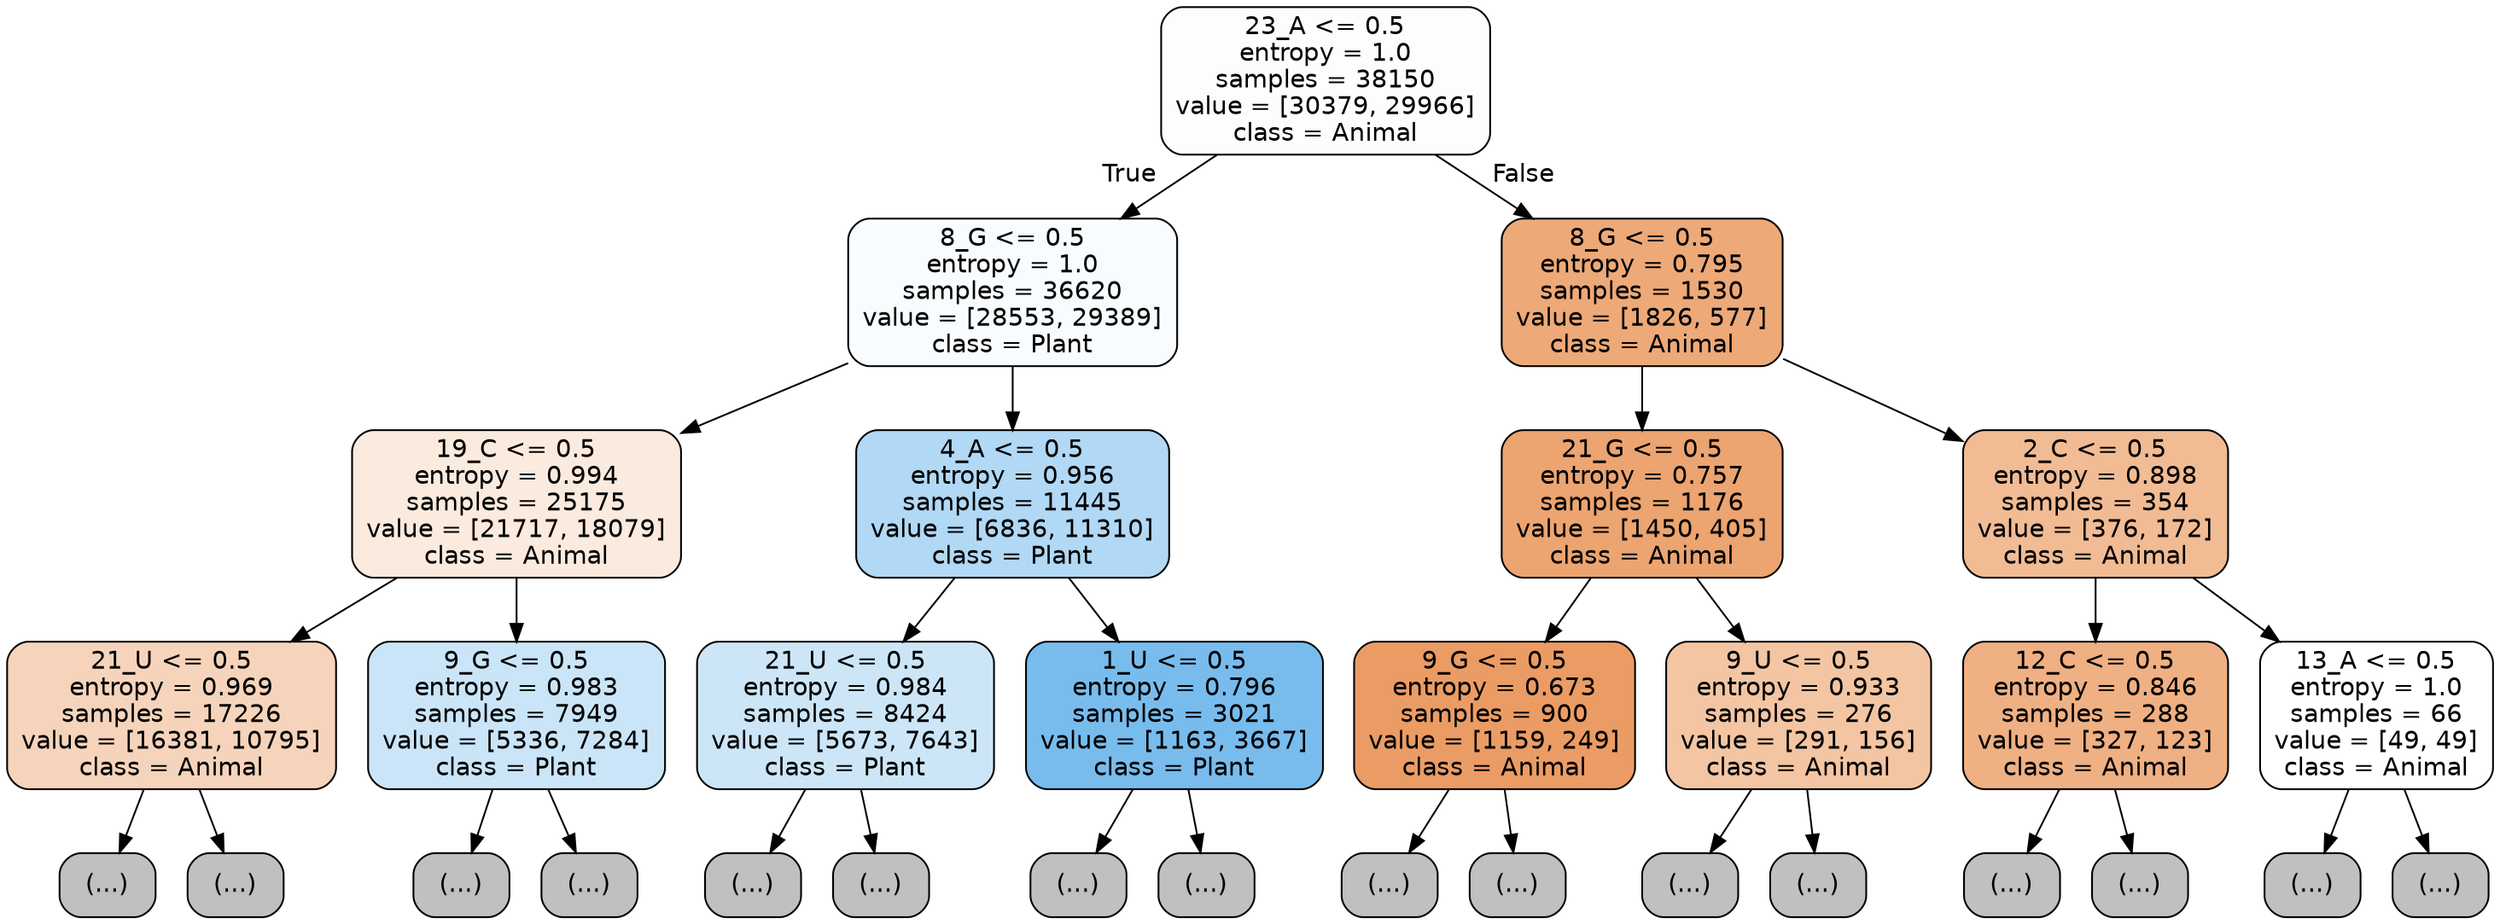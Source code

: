 digraph Tree {
node [shape=box, style="filled, rounded", color="black", fontname="helvetica"] ;
edge [fontname="helvetica"] ;
0 [label="23_A <= 0.5\nentropy = 1.0\nsamples = 38150\nvalue = [30379, 29966]\nclass = Animal", fillcolor="#fffdfc"] ;
1 [label="8_G <= 0.5\nentropy = 1.0\nsamples = 36620\nvalue = [28553, 29389]\nclass = Plant", fillcolor="#f9fcfe"] ;
0 -> 1 [labeldistance=2.5, labelangle=45, headlabel="True"] ;
2 [label="19_C <= 0.5\nentropy = 0.994\nsamples = 25175\nvalue = [21717, 18079]\nclass = Animal", fillcolor="#fbeade"] ;
1 -> 2 ;
3 [label="21_U <= 0.5\nentropy = 0.969\nsamples = 17226\nvalue = [16381, 10795]\nclass = Animal", fillcolor="#f6d4bb"] ;
2 -> 3 ;
4 [label="(...)", fillcolor="#C0C0C0"] ;
3 -> 4 ;
7077 [label="(...)", fillcolor="#C0C0C0"] ;
3 -> 7077 ;
8934 [label="9_G <= 0.5\nentropy = 0.983\nsamples = 7949\nvalue = [5336, 7284]\nclass = Plant", fillcolor="#cae5f8"] ;
2 -> 8934 ;
8935 [label="(...)", fillcolor="#C0C0C0"] ;
8934 -> 8935 ;
11162 [label="(...)", fillcolor="#C0C0C0"] ;
8934 -> 11162 ;
11947 [label="4_A <= 0.5\nentropy = 0.956\nsamples = 11445\nvalue = [6836, 11310]\nclass = Plant", fillcolor="#b1d8f5"] ;
1 -> 11947 ;
11948 [label="21_U <= 0.5\nentropy = 0.984\nsamples = 8424\nvalue = [5673, 7643]\nclass = Plant", fillcolor="#cce6f8"] ;
11947 -> 11948 ;
11949 [label="(...)", fillcolor="#C0C0C0"] ;
11948 -> 11949 ;
14638 [label="(...)", fillcolor="#C0C0C0"] ;
11948 -> 14638 ;
15373 [label="1_U <= 0.5\nentropy = 0.796\nsamples = 3021\nvalue = [1163, 3667]\nclass = Plant", fillcolor="#78bced"] ;
11947 -> 15373 ;
15374 [label="(...)", fillcolor="#C0C0C0"] ;
15373 -> 15374 ;
15931 [label="(...)", fillcolor="#C0C0C0"] ;
15373 -> 15931 ;
16326 [label="8_G <= 0.5\nentropy = 0.795\nsamples = 1530\nvalue = [1826, 577]\nclass = Animal", fillcolor="#eda978"] ;
0 -> 16326 [labeldistance=2.5, labelangle=-45, headlabel="False"] ;
16327 [label="21_G <= 0.5\nentropy = 0.757\nsamples = 1176\nvalue = [1450, 405]\nclass = Animal", fillcolor="#eca470"] ;
16326 -> 16327 ;
16328 [label="9_G <= 0.5\nentropy = 0.673\nsamples = 900\nvalue = [1159, 249]\nclass = Animal", fillcolor="#eb9c64"] ;
16327 -> 16328 ;
16329 [label="(...)", fillcolor="#C0C0C0"] ;
16328 -> 16329 ;
16606 [label="(...)", fillcolor="#C0C0C0"] ;
16328 -> 16606 ;
16679 [label="9_U <= 0.5\nentropy = 0.933\nsamples = 276\nvalue = [291, 156]\nclass = Animal", fillcolor="#f3c5a3"] ;
16327 -> 16679 ;
16680 [label="(...)", fillcolor="#C0C0C0"] ;
16679 -> 16680 ;
16791 [label="(...)", fillcolor="#C0C0C0"] ;
16679 -> 16791 ;
16854 [label="2_C <= 0.5\nentropy = 0.898\nsamples = 354\nvalue = [376, 172]\nclass = Animal", fillcolor="#f1bb94"] ;
16326 -> 16854 ;
16855 [label="12_C <= 0.5\nentropy = 0.846\nsamples = 288\nvalue = [327, 123]\nclass = Animal", fillcolor="#efb083"] ;
16854 -> 16855 ;
16856 [label="(...)", fillcolor="#C0C0C0"] ;
16855 -> 16856 ;
17007 [label="(...)", fillcolor="#C0C0C0"] ;
16855 -> 17007 ;
17030 [label="13_A <= 0.5\nentropy = 1.0\nsamples = 66\nvalue = [49, 49]\nclass = Animal", fillcolor="#ffffff"] ;
16854 -> 17030 ;
17031 [label="(...)", fillcolor="#C0C0C0"] ;
17030 -> 17031 ;
17066 [label="(...)", fillcolor="#C0C0C0"] ;
17030 -> 17066 ;
}